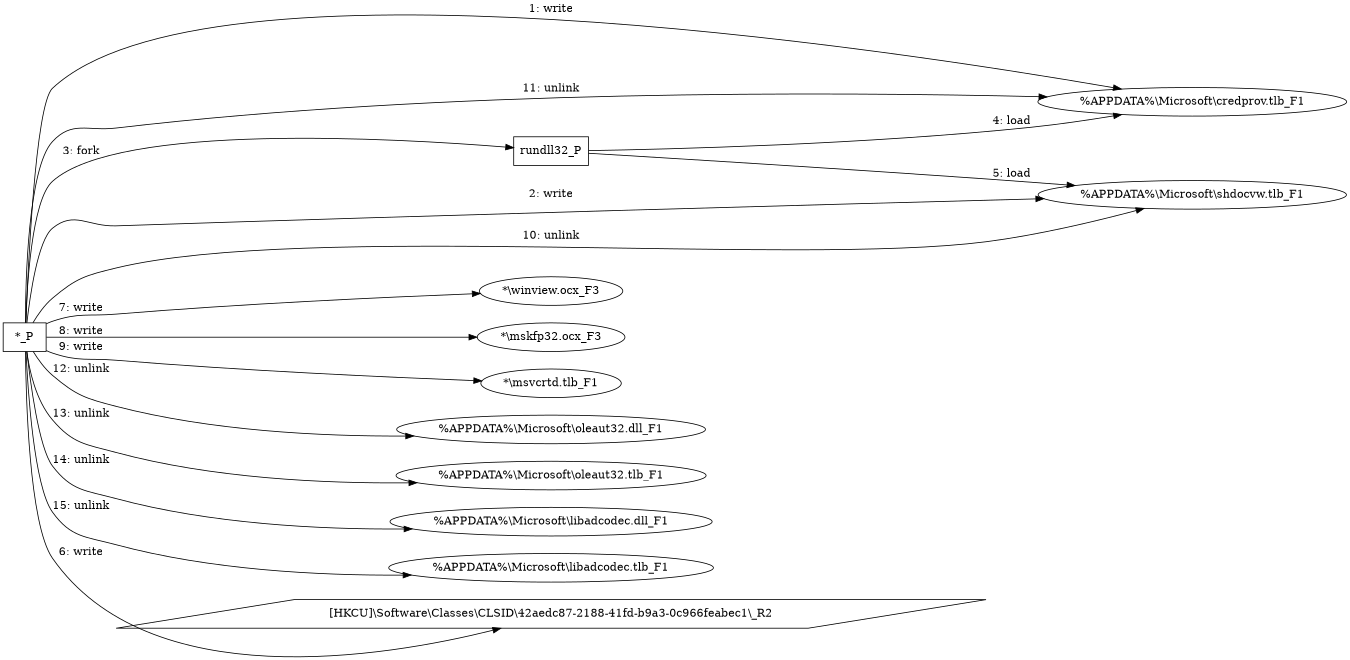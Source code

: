 digraph "Uroburos_man.dot" {
rankdir="LR"
size="9"
fixedsize="false"
splines="true"
nodesep=0.3
ranksep=0
fontsize=10
overlap="scalexy"
engine= "neato"
	"*_P" [node_type=Process shape=box]
	rundll32_P [node_type=Process shape=box]
	"\%APPDATA\%\\Microsoft\\credprov.tlb_F1" [node_type=File shape=ellipse]
	"\%APPDATA\%\\Microsoft\\shdocvw.tlb_F1" [node_type=File shape=ellipse]
	"*\\winview.ocx_F3" [node_type=File shape=ellipse]
	"*\\mskfp32.ocx_F3" [node_type=File shape=ellipse]
	"*\\msvcrtd.tlb_F1" [node_type=File shape=ellipse]
	"\%APPDATA\%\\Microsoft\\oleaut32.dll_F1" [node_type=File shape=ellipse]
	"\%APPDATA%\\Microsoft\\oleaut32.tlb_F1" [node_type=File shape=ellipse]
	"\%APPDATA%\\Microsoft\\libadcodec.dll_F1" [node_type=File shape=ellipse]
	"\%APPDATA%\\Microsoft\\libadcodec.tlb_F1" [node_type=File shape=ellipse]
	"[HKCU]\\Software\\Classes\\CLSID\\42aedc87-2188-41fd-b9a3-0c966feabec1\\_R2" [node_type=Registry shape=parallelogram]
	"*_P" -> "\%APPDATA\%\\Microsoft\\credprov.tlb_F1" [label="1: write"]
	"*_P" -> "\%APPDATA\%\\Microsoft\\shdocvw.tlb_F1" [label="2: write"]
	"*_P" -> rundll32_P [label="3: fork"]
	rundll32_P -> "\%APPDATA\%\\Microsoft\\credprov.tlb_F1" [label="4: load"]
	rundll32_P -> "\%APPDATA\%\\Microsoft\\shdocvw.tlb_F1" [label="5: load"]
	"*_P" -> "[HKCU]\\Software\\Classes\\CLSID\\42aedc87-2188-41fd-b9a3-0c966feabec1\\_R2" [label="6: write"]
	"*_P" -> "*\\winview.ocx_F3" [label="7: write"]
	"*_P" -> "*\\mskfp32.ocx_F3" [label="8: write"]
	"*_P" -> "*\\msvcrtd.tlb_F1" [label="9: write"]
	"*_P" -> "\%APPDATA\%\\Microsoft\\shdocvw.tlb_F1" [label="10: unlink"]
	"*_P" -> "\%APPDATA\%\\Microsoft\\credprov.tlb_F1" [label="11: unlink"]
	"*_P" -> "\%APPDATA\%\\Microsoft\\oleaut32.dll_F1" [label="12: unlink"]
	"*_P" -> "\%APPDATA%\\Microsoft\\oleaut32.tlb_F1" [label="13: unlink"]
	"*_P" -> "\%APPDATA%\\Microsoft\\libadcodec.dll_F1" [label="14: unlink"]
	"*_P" -> "\%APPDATA%\\Microsoft\\libadcodec.tlb_F1" [label="15: unlink"]
}
